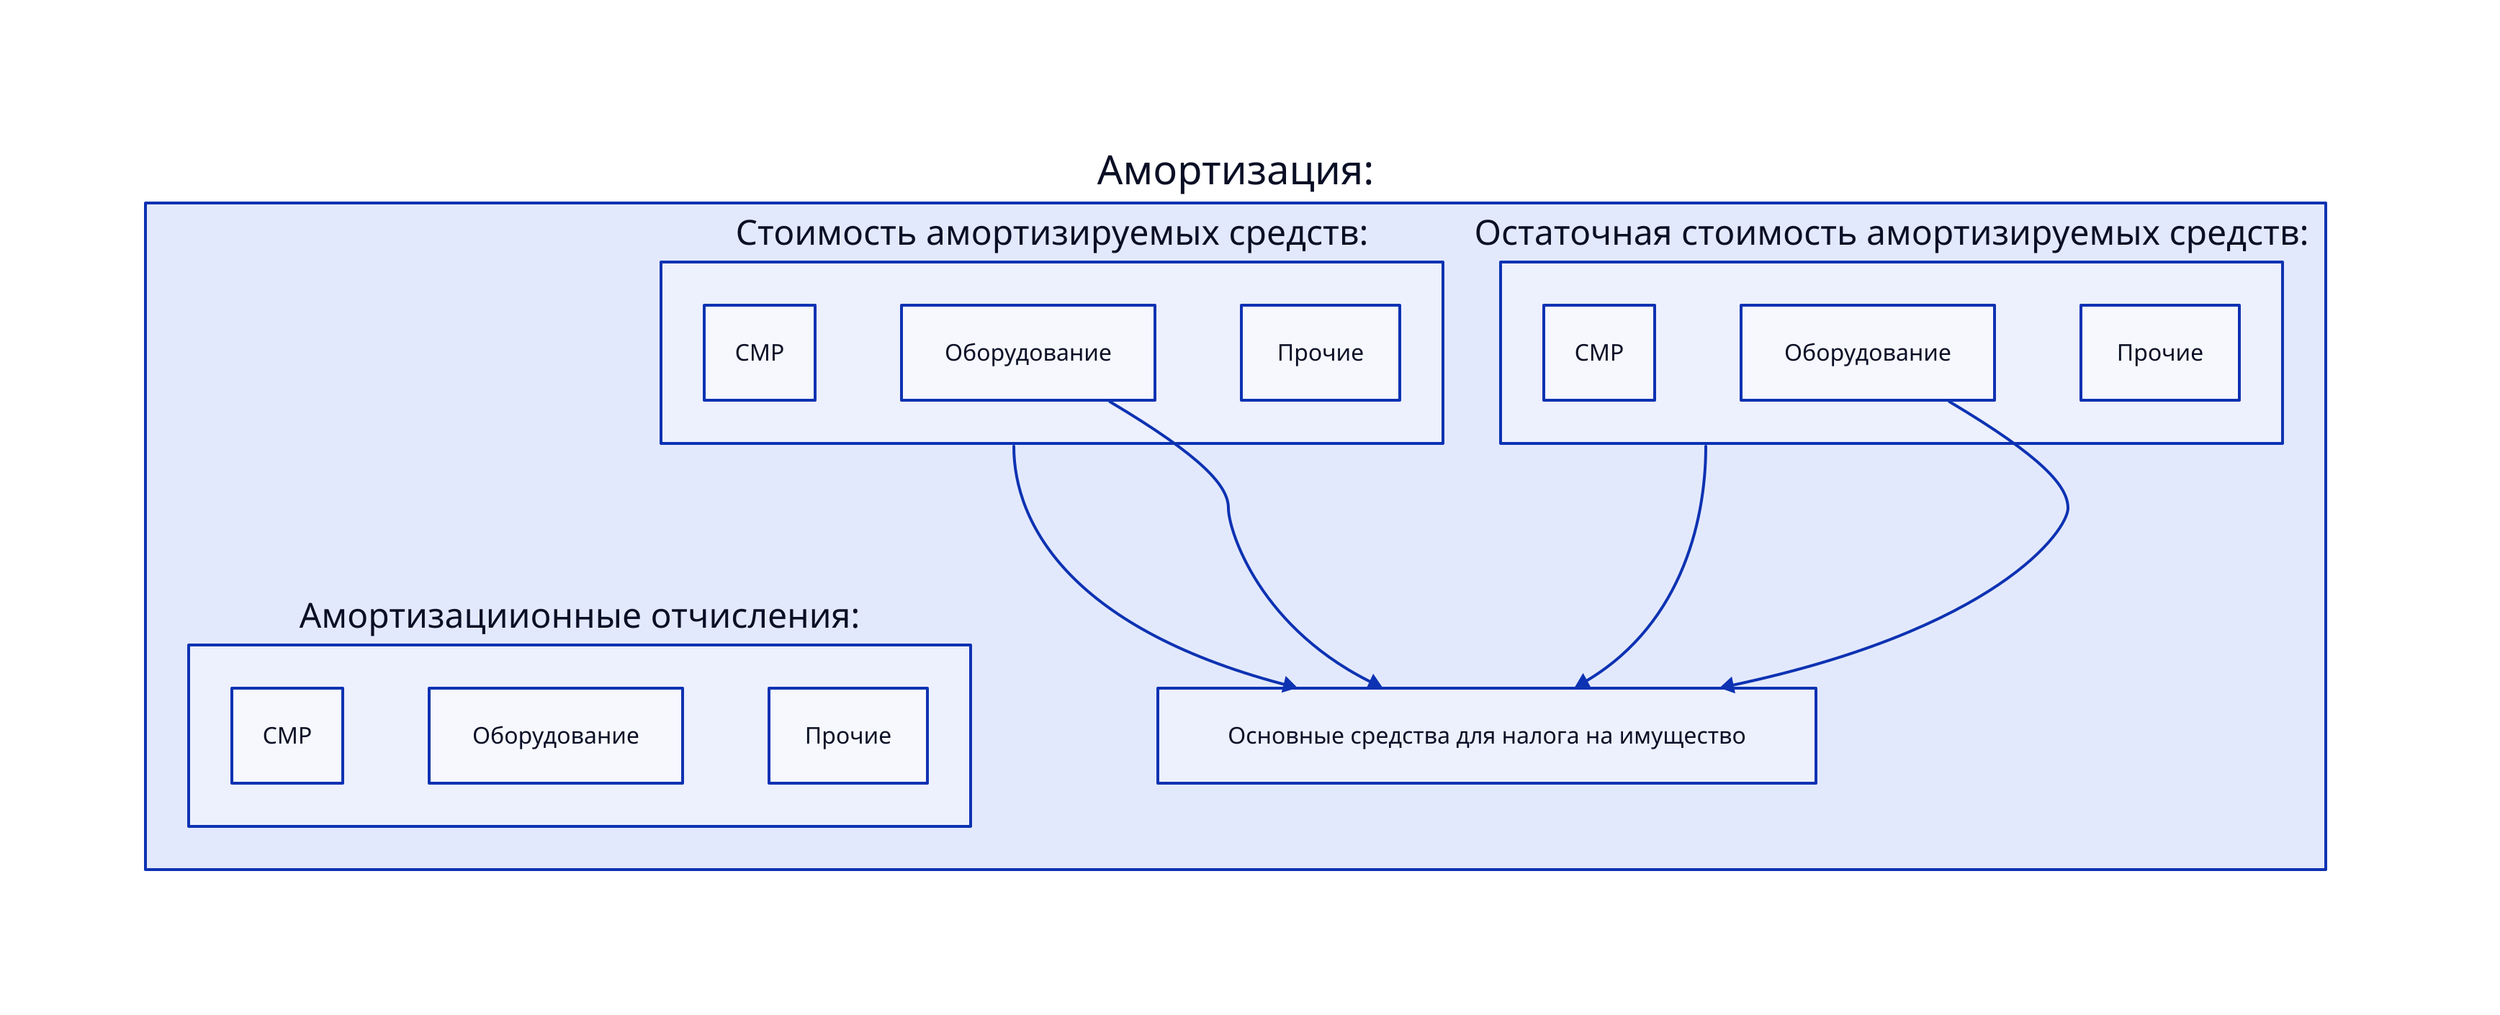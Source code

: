 amortisation: Амортизация: {
  cost: Стоимость амортизируемых средств: {
    construction: СМР
    equipment: Оборудование
    mist: Прочие
  }

  payment: Амортизациионные отчисления: {
    construction: СМР
    equipment: Оборудование
    mist: Прочие
  }

   residual: Остаточная стоимость амортизируемых средств: {
    construction: СМР
    equipment: Оборудование
    mist: Прочие
  }
  main_eq_for_tax: Основные средства для налога на имущество

  cost -> main_eq_for_tax
  cost.equipment -> main_eq_for_tax

  residual -> main_eq_for_tax
  residual.equipment -> main_eq_for_tax
}
